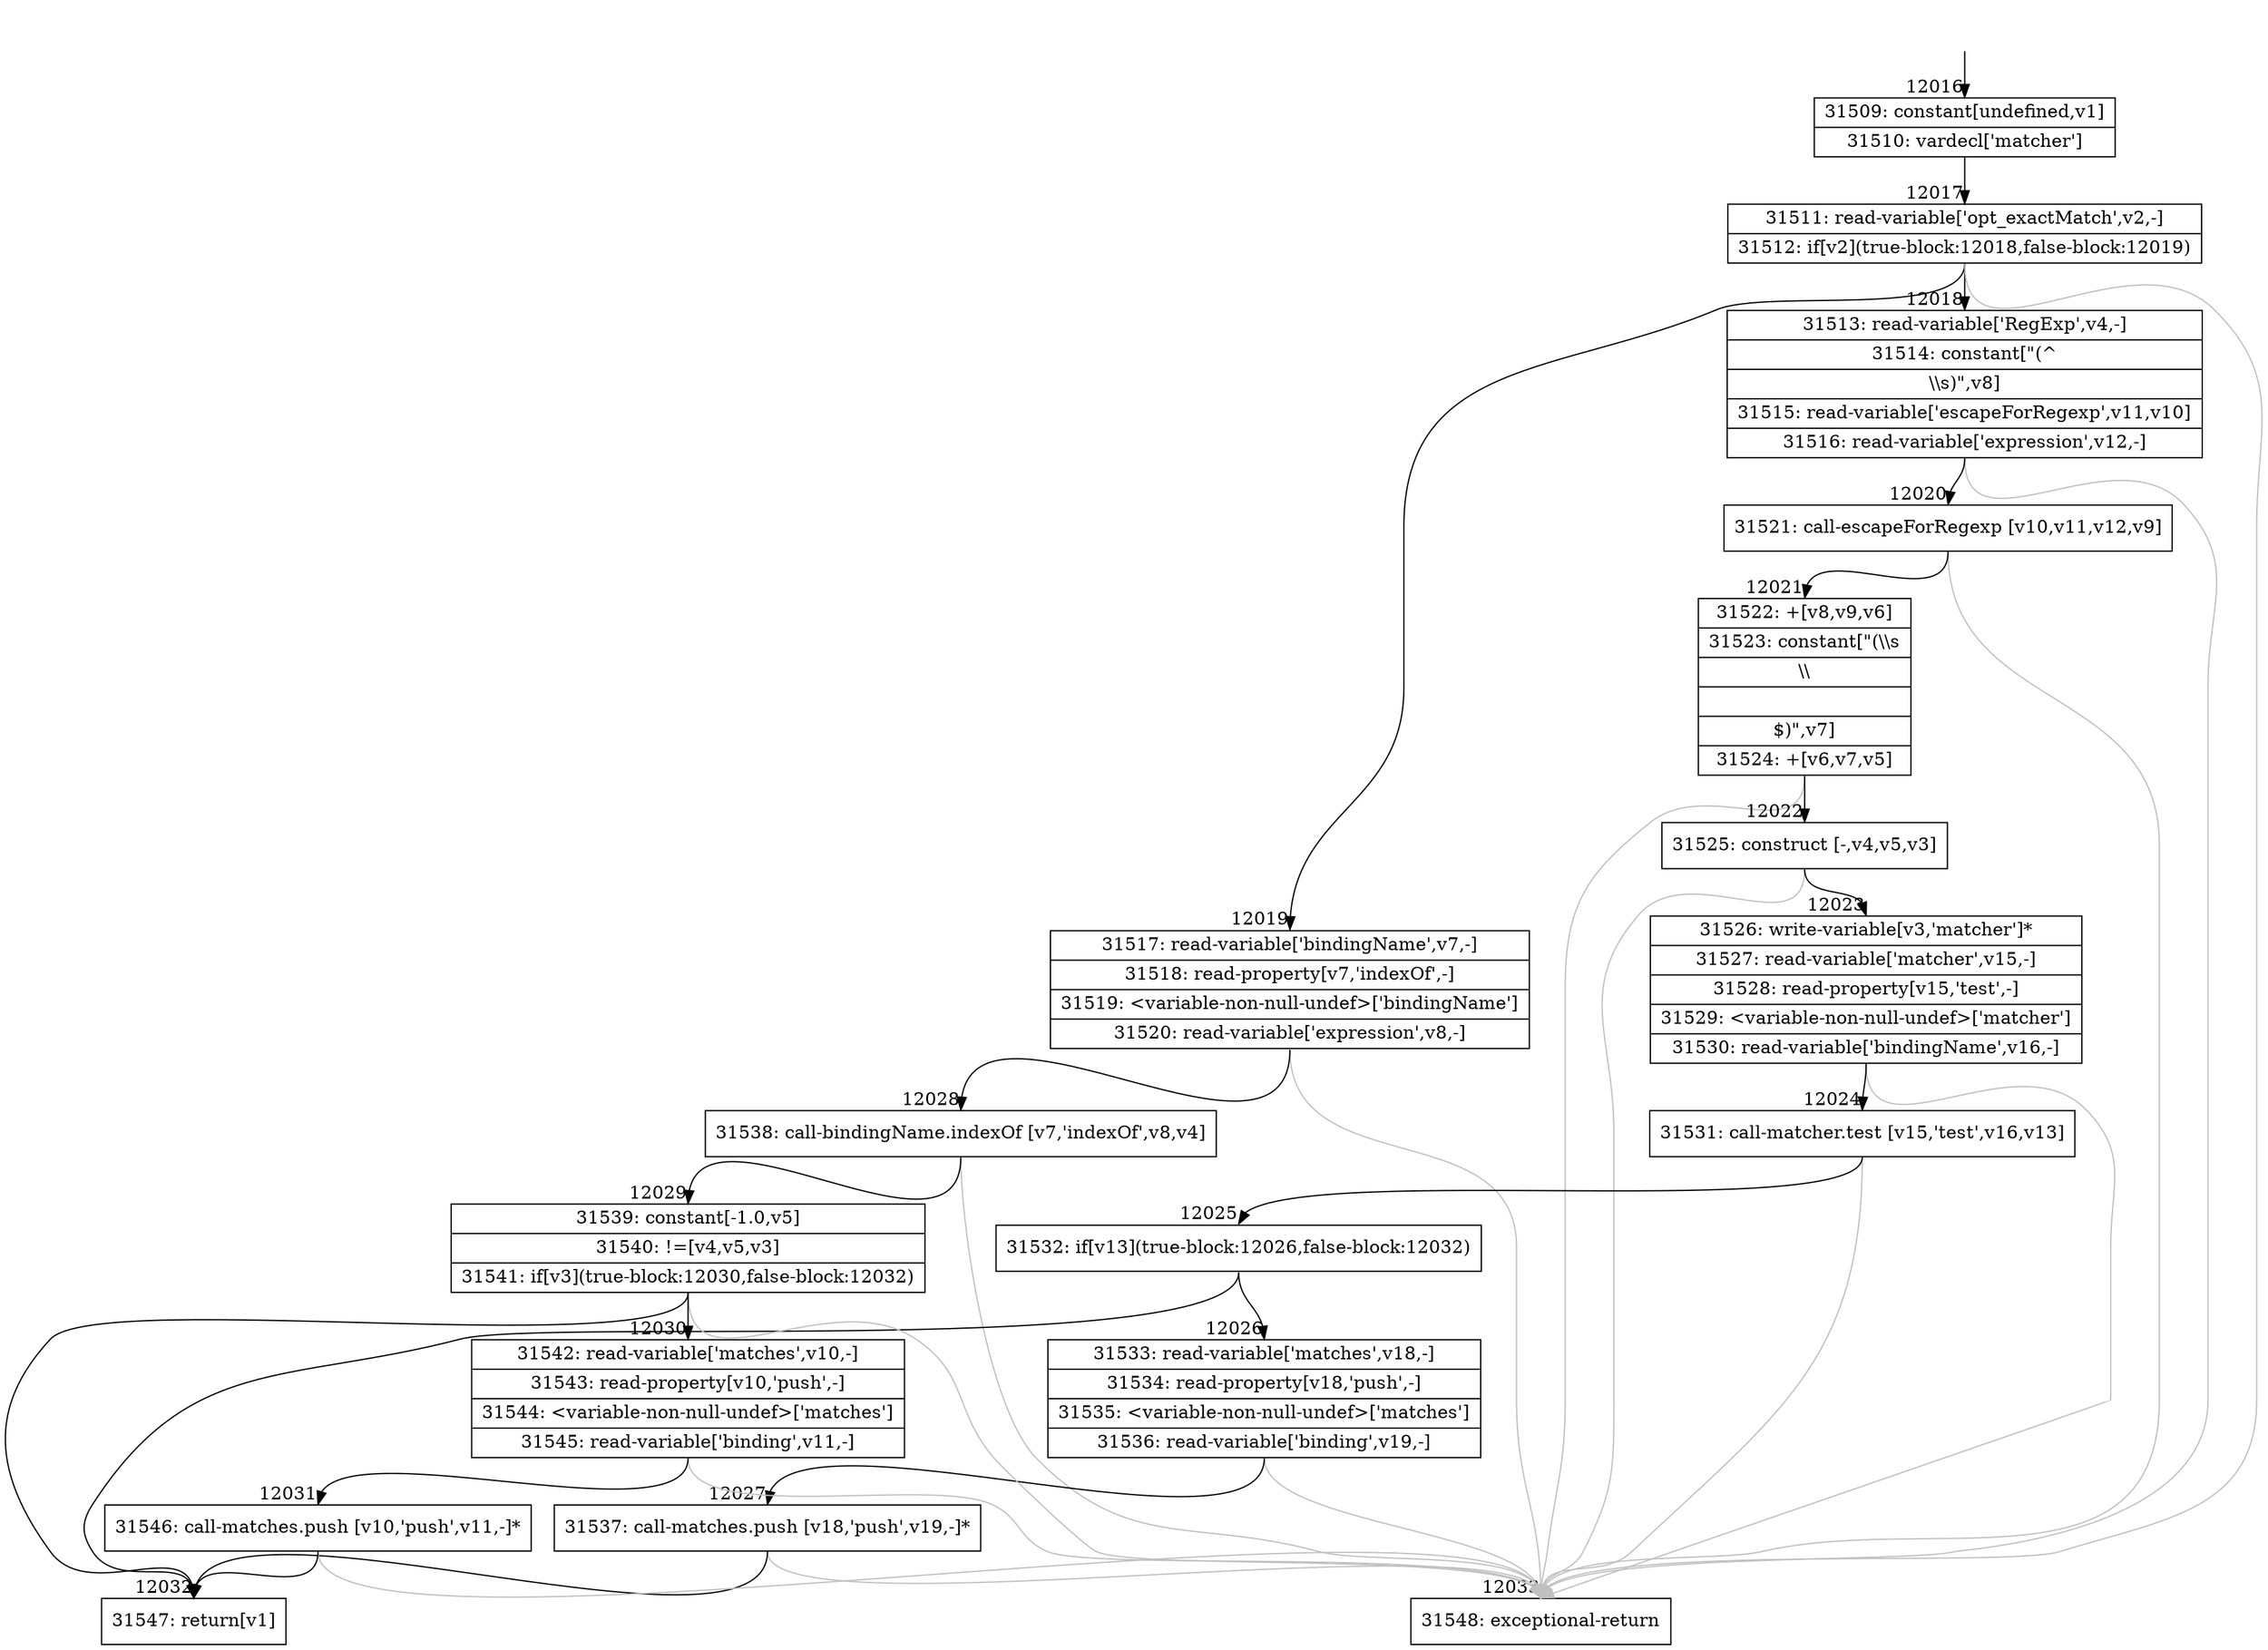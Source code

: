 digraph {
rankdir="TD"
BB_entry936[shape=none,label=""];
BB_entry936 -> BB12016 [tailport=s, headport=n, headlabel="    12016"]
BB12016 [shape=record label="{31509: constant[undefined,v1]|31510: vardecl['matcher']}" ] 
BB12016 -> BB12017 [tailport=s, headport=n, headlabel="      12017"]
BB12017 [shape=record label="{31511: read-variable['opt_exactMatch',v2,-]|31512: if[v2](true-block:12018,false-block:12019)}" ] 
BB12017 -> BB12018 [tailport=s, headport=n, headlabel="      12018"]
BB12017 -> BB12019 [tailport=s, headport=n, headlabel="      12019"]
BB12017 -> BB12033 [tailport=s, headport=n, color=gray, headlabel="      12033"]
BB12018 [shape=record label="{31513: read-variable['RegExp',v4,-]|31514: constant[\"(^|\\\\s)\",v8]|31515: read-variable['escapeForRegexp',v11,v10]|31516: read-variable['expression',v12,-]}" ] 
BB12018 -> BB12020 [tailport=s, headport=n, headlabel="      12020"]
BB12018 -> BB12033 [tailport=s, headport=n, color=gray]
BB12019 [shape=record label="{31517: read-variable['bindingName',v7,-]|31518: read-property[v7,'indexOf',-]|31519: \<variable-non-null-undef\>['bindingName']|31520: read-variable['expression',v8,-]}" ] 
BB12019 -> BB12028 [tailport=s, headport=n, headlabel="      12028"]
BB12019 -> BB12033 [tailport=s, headport=n, color=gray]
BB12020 [shape=record label="{31521: call-escapeForRegexp [v10,v11,v12,v9]}" ] 
BB12020 -> BB12021 [tailport=s, headport=n, headlabel="      12021"]
BB12020 -> BB12033 [tailport=s, headport=n, color=gray]
BB12021 [shape=record label="{31522: +[v8,v9,v6]|31523: constant[\"(\\\\s|\\\\||$)\",v7]|31524: +[v6,v7,v5]}" ] 
BB12021 -> BB12022 [tailport=s, headport=n, headlabel="      12022"]
BB12021 -> BB12033 [tailport=s, headport=n, color=gray]
BB12022 [shape=record label="{31525: construct [-,v4,v5,v3]}" ] 
BB12022 -> BB12023 [tailport=s, headport=n, headlabel="      12023"]
BB12022 -> BB12033 [tailport=s, headport=n, color=gray]
BB12023 [shape=record label="{31526: write-variable[v3,'matcher']*|31527: read-variable['matcher',v15,-]|31528: read-property[v15,'test',-]|31529: \<variable-non-null-undef\>['matcher']|31530: read-variable['bindingName',v16,-]}" ] 
BB12023 -> BB12024 [tailport=s, headport=n, headlabel="      12024"]
BB12023 -> BB12033 [tailport=s, headport=n, color=gray]
BB12024 [shape=record label="{31531: call-matcher.test [v15,'test',v16,v13]}" ] 
BB12024 -> BB12025 [tailport=s, headport=n, headlabel="      12025"]
BB12024 -> BB12033 [tailport=s, headport=n, color=gray]
BB12025 [shape=record label="{31532: if[v13](true-block:12026,false-block:12032)}" ] 
BB12025 -> BB12026 [tailport=s, headport=n, headlabel="      12026"]
BB12025 -> BB12032 [tailport=s, headport=n, headlabel="      12032"]
BB12026 [shape=record label="{31533: read-variable['matches',v18,-]|31534: read-property[v18,'push',-]|31535: \<variable-non-null-undef\>['matches']|31536: read-variable['binding',v19,-]}" ] 
BB12026 -> BB12027 [tailport=s, headport=n, headlabel="      12027"]
BB12026 -> BB12033 [tailport=s, headport=n, color=gray]
BB12027 [shape=record label="{31537: call-matches.push [v18,'push',v19,-]*}" ] 
BB12027 -> BB12032 [tailport=s, headport=n]
BB12027 -> BB12033 [tailport=s, headport=n, color=gray]
BB12028 [shape=record label="{31538: call-bindingName.indexOf [v7,'indexOf',v8,v4]}" ] 
BB12028 -> BB12029 [tailport=s, headport=n, headlabel="      12029"]
BB12028 -> BB12033 [tailport=s, headport=n, color=gray]
BB12029 [shape=record label="{31539: constant[-1.0,v5]|31540: !=[v4,v5,v3]|31541: if[v3](true-block:12030,false-block:12032)}" ] 
BB12029 -> BB12030 [tailport=s, headport=n, headlabel="      12030"]
BB12029 -> BB12032 [tailport=s, headport=n]
BB12029 -> BB12033 [tailport=s, headport=n, color=gray]
BB12030 [shape=record label="{31542: read-variable['matches',v10,-]|31543: read-property[v10,'push',-]|31544: \<variable-non-null-undef\>['matches']|31545: read-variable['binding',v11,-]}" ] 
BB12030 -> BB12031 [tailport=s, headport=n, headlabel="      12031"]
BB12030 -> BB12033 [tailport=s, headport=n, color=gray]
BB12031 [shape=record label="{31546: call-matches.push [v10,'push',v11,-]*}" ] 
BB12031 -> BB12032 [tailport=s, headport=n]
BB12031 -> BB12033 [tailport=s, headport=n, color=gray]
BB12032 [shape=record label="{31547: return[v1]}" ] 
BB12033 [shape=record label="{31548: exceptional-return}" ] 
//#$~ 17584
}
